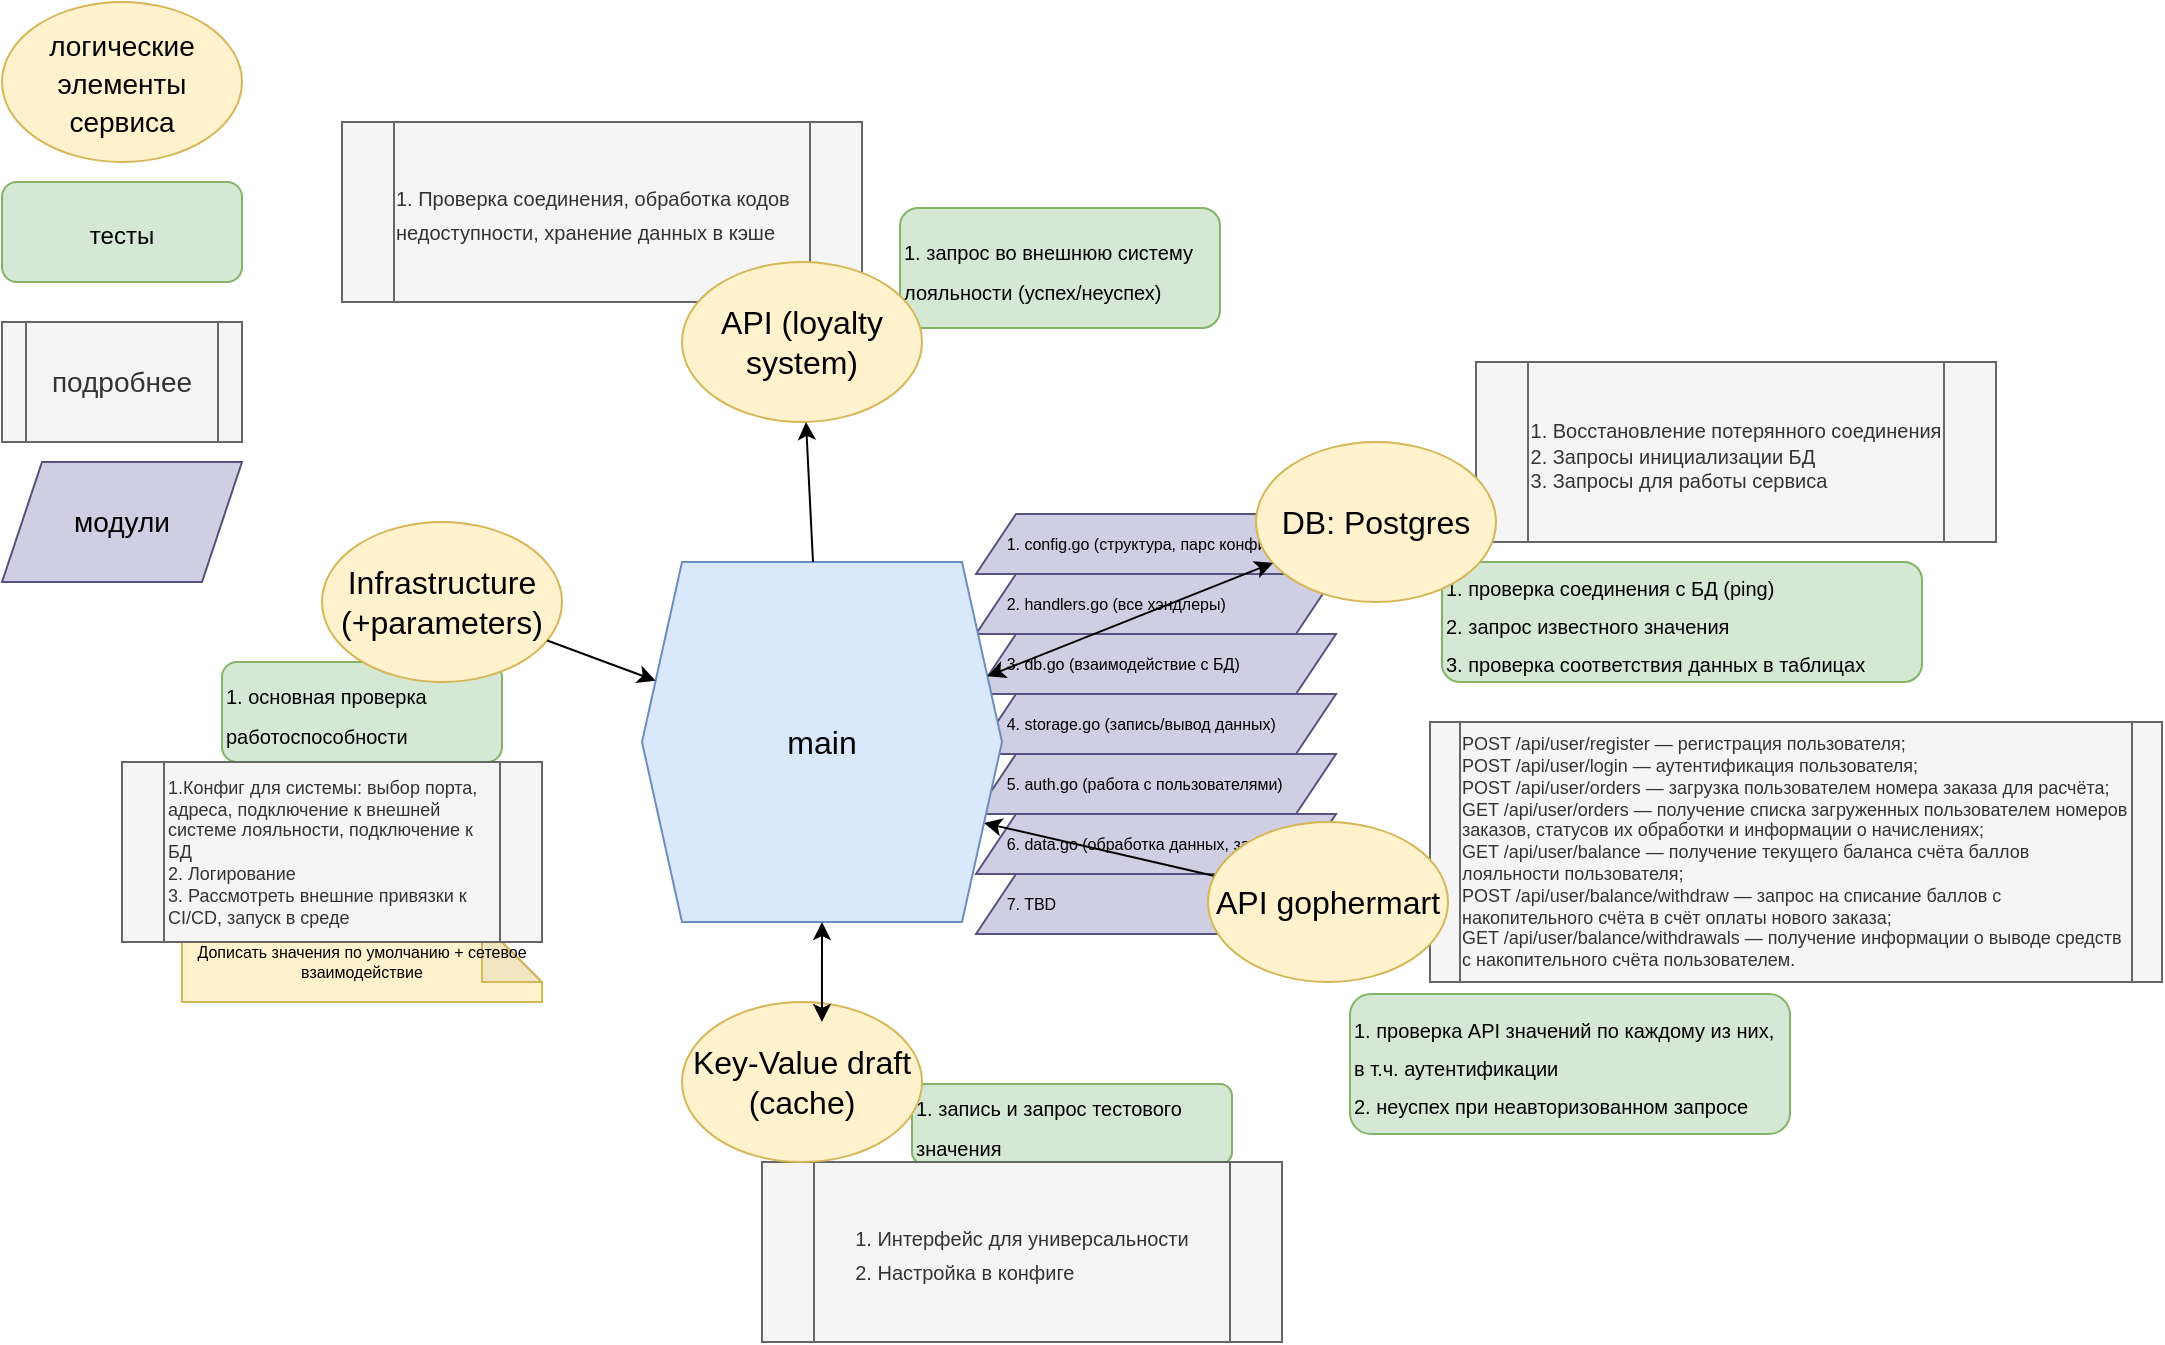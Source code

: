 <mxfile version="20.2.3" type="device"><diagram name="Page-1" id="74b105a0-9070-1c63-61bc-23e55f88626e"><mxGraphModel dx="941" dy="736" grid="1" gridSize="10" guides="1" tooltips="1" connect="1" arrows="1" fold="1" page="1" pageScale="1.5" pageWidth="1169" pageHeight="826" background="none" math="0" shadow="0"><root><mxCell id="0" style=";html=1;"/><mxCell id="1Uh9oEWJJQzyeC-QG3Ev-37" value="modules" parent="0"/><mxCell id="1Uh9oEWJJQzyeC-QG3Ev-38" value="&lt;font style=&quot;font-size: 14px;&quot;&gt;модули&lt;/font&gt;" style="shape=parallelogram;perimeter=parallelogramPerimeter;whiteSpace=wrap;html=1;fixedSize=1;rounded=0;sketch=0;fontSize=9;fillColor=#d0cee2;gradientDirection=east;strokeColor=#56517e;" vertex="1" parent="1Uh9oEWJJQzyeC-QG3Ev-37"><mxGeometry x="10" y="260" width="120" height="60" as="geometry"/></mxCell><mxCell id="1Uh9oEWJJQzyeC-QG3Ev-39" value="&lt;font style=&quot;font-size: 8px;&quot;&gt;&amp;nbsp; &amp;nbsp; &amp;nbsp; 1. config.go (структура, парс конфига)&lt;/font&gt;" style="shape=parallelogram;perimeter=parallelogramPerimeter;whiteSpace=wrap;html=1;fixedSize=1;rounded=0;sketch=0;fontSize=9;fillColor=#d0cee2;gradientDirection=east;strokeColor=#56517e;align=left;" vertex="1" parent="1Uh9oEWJJQzyeC-QG3Ev-37"><mxGeometry x="497" y="286" width="180" height="30" as="geometry"/></mxCell><mxCell id="1Uh9oEWJJQzyeC-QG3Ev-41" value="Дописать значения по умолчанию + сетевое взаимодействие" style="shape=note;whiteSpace=wrap;html=1;backgroundOutline=1;darkOpacity=0.05;rounded=0;sketch=0;fontSize=8;fillColor=#fff2cc;gradientDirection=east;strokeColor=#d6b656;" vertex="1" parent="1Uh9oEWJJQzyeC-QG3Ev-37"><mxGeometry x="100" y="490" width="180" height="40" as="geometry"/></mxCell><mxCell id="1Uh9oEWJJQzyeC-QG3Ev-42" value="&lt;font style=&quot;font-size: 8px;&quot;&gt;&amp;nbsp; &amp;nbsp; &amp;nbsp; 2. handlers.go (все хэндлеры)&lt;/font&gt;" style="shape=parallelogram;perimeter=parallelogramPerimeter;whiteSpace=wrap;html=1;fixedSize=1;rounded=0;sketch=0;fontSize=9;fillColor=#d0cee2;gradientDirection=east;strokeColor=#56517e;align=left;" vertex="1" parent="1Uh9oEWJJQzyeC-QG3Ev-37"><mxGeometry x="497" y="316" width="180" height="30" as="geometry"/></mxCell><mxCell id="1Uh9oEWJJQzyeC-QG3Ev-43" value="&lt;font style=&quot;font-size: 8px;&quot;&gt;&amp;nbsp; &amp;nbsp; &amp;nbsp; 3. db.go (взаимодействие с БД)&lt;/font&gt;" style="shape=parallelogram;perimeter=parallelogramPerimeter;whiteSpace=wrap;html=1;fixedSize=1;rounded=0;sketch=0;fontSize=9;fillColor=#d0cee2;gradientDirection=east;strokeColor=#56517e;align=left;" vertex="1" parent="1Uh9oEWJJQzyeC-QG3Ev-37"><mxGeometry x="497" y="346" width="180" height="30" as="geometry"/></mxCell><mxCell id="1Uh9oEWJJQzyeC-QG3Ev-48" value="&lt;font style=&quot;font-size: 8px;&quot;&gt;&amp;nbsp; &amp;nbsp; &amp;nbsp; 5. auth.go (работа с пользователями)&lt;/font&gt;" style="shape=parallelogram;perimeter=parallelogramPerimeter;whiteSpace=wrap;html=1;fixedSize=1;rounded=0;sketch=0;fontSize=9;fillColor=#d0cee2;gradientDirection=east;strokeColor=#56517e;align=left;" vertex="1" parent="1Uh9oEWJJQzyeC-QG3Ev-37"><mxGeometry x="497" y="406" width="180" height="30" as="geometry"/></mxCell><mxCell id="1Uh9oEWJJQzyeC-QG3Ev-49" value="&lt;font style=&quot;font-size: 8px;&quot;&gt;&amp;nbsp; &amp;nbsp; &amp;nbsp; 6. data.go (обработка данных, заказов)&lt;/font&gt;" style="shape=parallelogram;perimeter=parallelogramPerimeter;whiteSpace=wrap;html=1;fixedSize=1;rounded=0;sketch=0;fontSize=9;fillColor=#d0cee2;gradientDirection=east;strokeColor=#56517e;align=left;" vertex="1" parent="1Uh9oEWJJQzyeC-QG3Ev-37"><mxGeometry x="497" y="436" width="180" height="30" as="geometry"/></mxCell><mxCell id="1Uh9oEWJJQzyeC-QG3Ev-50" value="&lt;font style=&quot;font-size: 8px;&quot;&gt;&amp;nbsp; &amp;nbsp; &amp;nbsp; 7. TBD&lt;/font&gt;" style="shape=parallelogram;perimeter=parallelogramPerimeter;whiteSpace=wrap;html=1;fixedSize=1;rounded=0;sketch=0;fontSize=9;fillColor=#d0cee2;gradientDirection=east;strokeColor=#56517e;align=left;" vertex="1" parent="1Uh9oEWJJQzyeC-QG3Ev-37"><mxGeometry x="497" y="466" width="180" height="30" as="geometry"/></mxCell><mxCell id="1Uh9oEWJJQzyeC-QG3Ev-51" value="&lt;font style=&quot;font-size: 8px;&quot;&gt;&amp;nbsp; &amp;nbsp; &amp;nbsp; 4. storage.go (запись/вывод данных)&lt;/font&gt;" style="shape=parallelogram;perimeter=parallelogramPerimeter;whiteSpace=wrap;html=1;fixedSize=1;rounded=0;sketch=0;fontSize=9;fillColor=#d0cee2;gradientDirection=east;strokeColor=#56517e;align=left;" vertex="1" parent="1Uh9oEWJJQzyeC-QG3Ev-37"><mxGeometry x="497" y="376" width="180" height="30" as="geometry"/></mxCell><mxCell id="1Uh9oEWJJQzyeC-QG3Ev-52" value="" style="endArrow=classic;html=1;rounded=0;fontSize=8;entryX=1;entryY=0.75;entryDx=0;entryDy=0;" edge="1" parent="1Uh9oEWJJQzyeC-QG3Ev-37" source="1Uh9oEWJJQzyeC-QG3Ev-8" target="1Uh9oEWJJQzyeC-QG3Ev-1"><mxGeometry width="50" height="50" relative="1" as="geometry"><mxPoint x="470" y="450" as="sourcePoint"/><mxPoint x="520" y="400" as="targetPoint"/></mxGeometry></mxCell><mxCell id="1Uh9oEWJJQzyeC-QG3Ev-18" value="tests" parent="0"/><mxCell id="1Uh9oEWJJQzyeC-QG3Ev-20" value="&lt;span style=&quot;font-size: 10px; line-height: 0.8;&quot;&gt;1. запрос во внешнюю систему лояльности (успех/неуспех)&lt;/span&gt;" style="rounded=1;whiteSpace=wrap;html=1;fontSize=16;fillColor=#d5e8d4;align=left;strokeColor=#82b366;" vertex="1" parent="1Uh9oEWJJQzyeC-QG3Ev-18"><mxGeometry x="459" y="133" width="160" height="60" as="geometry"/></mxCell><mxCell id="1Uh9oEWJJQzyeC-QG3Ev-22" value="&lt;span style=&quot;line-height: 0.8;&quot;&gt;&lt;font style=&quot;font-size: 12px;&quot;&gt;тесты&lt;/font&gt;&lt;/span&gt;" style="rounded=1;whiteSpace=wrap;html=1;fontSize=16;fillColor=#d5e8d4;align=center;strokeColor=#82b366;" vertex="1" parent="1Uh9oEWJJQzyeC-QG3Ev-18"><mxGeometry x="10" y="120" width="120" height="50" as="geometry"/></mxCell><mxCell id="1Uh9oEWJJQzyeC-QG3Ev-23" value="&lt;font style=&quot;font-size: 14px;&quot;&gt;логические элементы сервиса&lt;/font&gt;" style="ellipse;whiteSpace=wrap;html=1;fontSize=16;fillColor=#fff2cc;strokeColor=#d6b656;" vertex="1" parent="1Uh9oEWJJQzyeC-QG3Ev-18"><mxGeometry x="10" y="30" width="120" height="80" as="geometry"/></mxCell><mxCell id="1Uh9oEWJJQzyeC-QG3Ev-25" value="&lt;span style=&quot;font-size: 10px; line-height: 0.8;&quot;&gt;1. проверка соединения с БД (ping)&lt;br&gt;2. запрос известного значения&lt;br&gt;3. проверка соответствия данных в таблицах&lt;br&gt;&lt;/span&gt;" style="rounded=1;whiteSpace=wrap;html=1;fontSize=16;fillColor=#d5e8d4;align=left;strokeColor=#82b366;" vertex="1" parent="1Uh9oEWJJQzyeC-QG3Ev-18"><mxGeometry x="730" y="310" width="240" height="60" as="geometry"/></mxCell><mxCell id="1Uh9oEWJJQzyeC-QG3Ev-26" value="&lt;span style=&quot;font-size: 10px;&quot;&gt;1. проверка API значений по каждому из них, в т.ч. аутентификации&lt;br&gt;2. неуспех при неавторизованном запросе&lt;/span&gt;" style="rounded=1;whiteSpace=wrap;html=1;fontSize=16;fillColor=#d5e8d4;align=left;strokeColor=#82b366;" vertex="1" parent="1Uh9oEWJJQzyeC-QG3Ev-18"><mxGeometry x="684" y="526" width="220" height="70" as="geometry"/></mxCell><mxCell id="1Uh9oEWJJQzyeC-QG3Ev-27" value="&lt;span style=&quot;font-size: 10px;&quot;&gt;1. запись и запрос тестового значения&lt;/span&gt;" style="rounded=1;whiteSpace=wrap;html=1;fontSize=16;fillColor=#d5e8d4;align=left;strokeColor=#82b366;" vertex="1" parent="1Uh9oEWJJQzyeC-QG3Ev-18"><mxGeometry x="465" y="571" width="160" height="40" as="geometry"/></mxCell><mxCell id="1Uh9oEWJJQzyeC-QG3Ev-28" value="&lt;span style=&quot;font-size: 10px;&quot;&gt;1. основная проверка работоспособности&lt;/span&gt;" style="rounded=1;whiteSpace=wrap;html=1;fontSize=16;fillColor=#d5e8d4;align=left;strokeColor=#82b366;" vertex="1" parent="1Uh9oEWJJQzyeC-QG3Ev-18"><mxGeometry x="120" y="360" width="140" height="50" as="geometry"/></mxCell><mxCell id="1Uh9oEWJJQzyeC-QG3Ev-30" value="подробнее" style="shape=process;whiteSpace=wrap;html=1;backgroundOutline=1;rounded=0;sketch=0;fontSize=14;fillColor=#f5f5f5;gradientDirection=east;strokeColor=#666666;fontColor=#333333;" vertex="1" parent="1Uh9oEWJJQzyeC-QG3Ev-18"><mxGeometry x="10" y="190" width="120" height="60" as="geometry"/></mxCell><mxCell id="1Uh9oEWJJQzyeC-QG3Ev-31" value="more" parent="0"/><mxCell id="1Uh9oEWJJQzyeC-QG3Ev-32" value="&lt;div style=&quot;text-align: left;&quot;&gt;&lt;span style=&quot;font-size: 10px; background-color: initial;&quot;&gt;1. Восстановление потерянного соединения&lt;/span&gt;&lt;/div&gt;&lt;font style=&quot;font-size: 10px;&quot;&gt;&lt;div style=&quot;text-align: left;&quot;&gt;&lt;span style=&quot;background-color: initial;&quot;&gt;2. Запросы инициализации БД&lt;/span&gt;&lt;/div&gt;&lt;div style=&quot;text-align: left;&quot;&gt;&lt;span style=&quot;background-color: initial;&quot;&gt;3. Запросы для работы сервиса&lt;/span&gt;&lt;/div&gt;&lt;/font&gt;" style="shape=process;whiteSpace=wrap;html=1;backgroundOutline=1;rounded=0;sketch=0;fontSize=14;fillColor=#f5f5f5;gradientDirection=east;strokeColor=#666666;fontColor=#333333;" vertex="1" parent="1Uh9oEWJJQzyeC-QG3Ev-31"><mxGeometry x="747" y="210" width="260" height="90" as="geometry"/></mxCell><mxCell id="1Uh9oEWJJQzyeC-QG3Ev-33" value="&lt;div style=&quot;text-align: left; font-size: 9px;&quot;&gt;&lt;div&gt;POST /api/user/register — регистрация пользователя;&lt;/div&gt;&lt;div&gt;POST /api/user/login — аутентификация пользователя;&lt;/div&gt;&lt;div&gt;POST /api/user/orders — загрузка пользователем номера заказа для расчёта;&lt;/div&gt;&lt;div&gt;GET /api/user/orders — получение списка загруженных пользователем номеров заказов, статусов их обработки и информации о начислениях;&lt;/div&gt;&lt;div&gt;GET /api/user/balance — получение текущего баланса счёта баллов лояльности пользователя;&lt;/div&gt;&lt;div&gt;POST /api/user/balance/withdraw — запрос на списание баллов с накопительного счёта в счёт оплаты нового заказа;&lt;/div&gt;&lt;div&gt;GET /api/user/balance/withdrawals&amp;nbsp;&lt;span style=&quot;background-color: initial;&quot;&gt;—&lt;/span&gt;&lt;span style=&quot;background-color: initial;&quot;&gt;&amp;nbsp;&lt;/span&gt;&lt;span style=&quot;background-color: initial;&quot;&gt;получение информации о выводе средств с накопительного счёта пользователем.&lt;/span&gt;&lt;/div&gt;&lt;/div&gt;" style="shape=process;whiteSpace=wrap;html=1;backgroundOutline=1;rounded=0;sketch=0;fontSize=14;fillColor=#f5f5f5;gradientDirection=east;strokeColor=#666666;fontColor=#333333;size=0.041;" vertex="1" parent="1Uh9oEWJJQzyeC-QG3Ev-31"><mxGeometry x="724" y="390" width="366" height="130" as="geometry"/></mxCell><mxCell id="1Uh9oEWJJQzyeC-QG3Ev-34" value="&lt;div style=&quot;text-align: left;&quot;&gt;&lt;span style=&quot;font-size: 10px;&quot;&gt;1. Интерфейс для универсальности&lt;/span&gt;&lt;/div&gt;&lt;div style=&quot;text-align: left;&quot;&gt;&lt;span style=&quot;font-size: 10px;&quot;&gt;2. Настройка в конфиге&lt;/span&gt;&lt;/div&gt;" style="shape=process;whiteSpace=wrap;html=1;backgroundOutline=1;rounded=0;sketch=0;fontSize=14;fillColor=#f5f5f5;gradientDirection=east;strokeColor=#666666;fontColor=#333333;" vertex="1" parent="1Uh9oEWJJQzyeC-QG3Ev-31"><mxGeometry x="390" y="610" width="260" height="90" as="geometry"/></mxCell><mxCell id="1Uh9oEWJJQzyeC-QG3Ev-35" value="&lt;div style=&quot;text-align: left;&quot;&gt;&lt;span style=&quot;font-size: 10px;&quot;&gt;1. Проверка соединения, обработка кодов недоступности, хранение данных в кэше&lt;/span&gt;&lt;/div&gt;" style="shape=process;whiteSpace=wrap;html=1;backgroundOutline=1;rounded=0;sketch=0;fontSize=14;fillColor=#f5f5f5;gradientDirection=east;strokeColor=#666666;fontColor=#333333;" vertex="1" parent="1Uh9oEWJJQzyeC-QG3Ev-31"><mxGeometry x="180" y="90" width="260" height="90" as="geometry"/></mxCell><mxCell id="1Uh9oEWJJQzyeC-QG3Ev-36" value="&lt;div style=&quot;font-size: 9px;&quot;&gt;&lt;div&gt;1.Конфиг для системы: выбор порта, адреса, подключение к внешней системе лояльности, подключение к БД&lt;/div&gt;&lt;div&gt;2. Логирование&lt;/div&gt;&lt;div&gt;3. Рассмотреть внешние привязки к CI/CD, запуск в среде&lt;/div&gt;&lt;/div&gt;" style="shape=process;whiteSpace=wrap;html=1;backgroundOutline=1;rounded=0;sketch=0;fontSize=14;fillColor=#f5f5f5;gradientDirection=east;strokeColor=#666666;fontColor=#333333;align=left;" vertex="1" parent="1Uh9oEWJJQzyeC-QG3Ev-31"><mxGeometry x="70" y="410" width="210" height="90" as="geometry"/></mxCell><mxCell id="1" value="main" style=";html=1;" parent="0"/><mxCell id="1Uh9oEWJJQzyeC-QG3Ev-1" value="&lt;font style=&quot;font-size: 16px;&quot;&gt;main&lt;/font&gt;" style="shape=hexagon;perimeter=hexagonPerimeter2;whiteSpace=wrap;html=1;fixedSize=1;gradientDirection=east;fillColor=#dae8fc;rounded=0;sketch=0;strokeColor=#6c8ebf;" vertex="1" parent="1"><mxGeometry x="330" y="310" width="180" height="180" as="geometry"/></mxCell><mxCell id="1Uh9oEWJJQzyeC-QG3Ev-2" value="&lt;font style=&quot;font-size: 16px;&quot;&gt;DB: Postgres&lt;/font&gt;" style="ellipse;whiteSpace=wrap;html=1;fillColor=#fff2cc;strokeColor=#d6b656;" vertex="1" parent="1"><mxGeometry x="637" y="250" width="120" height="80" as="geometry"/></mxCell><mxCell id="1Uh9oEWJJQzyeC-QG3Ev-5" value="" style="endArrow=classic;startArrow=classic;html=1;rounded=0;fontSize=16;" edge="1" parent="1" source="1Uh9oEWJJQzyeC-QG3Ev-1" target="1Uh9oEWJJQzyeC-QG3Ev-2"><mxGeometry width="50" height="50" relative="1" as="geometry"><mxPoint x="360" y="370" as="sourcePoint"/><mxPoint x="410" y="320" as="targetPoint"/></mxGeometry></mxCell><mxCell id="1Uh9oEWJJQzyeC-QG3Ev-6" value="Key-Value draft (cache)" style="ellipse;whiteSpace=wrap;html=1;fontSize=16;fillColor=#fff2cc;strokeColor=#d6b656;" vertex="1" parent="1"><mxGeometry x="350" y="530" width="120" height="80" as="geometry"/></mxCell><mxCell id="1Uh9oEWJJQzyeC-QG3Ev-7" value="" style="endArrow=classic;startArrow=classic;html=1;rounded=0;fontSize=16;entryX=0.5;entryY=1;entryDx=0;entryDy=0;exitX=0.583;exitY=0.125;exitDx=0;exitDy=0;exitPerimeter=0;" edge="1" parent="1" source="1Uh9oEWJJQzyeC-QG3Ev-6" target="1Uh9oEWJJQzyeC-QG3Ev-1"><mxGeometry width="50" height="50" relative="1" as="geometry"><mxPoint x="310" y="530" as="sourcePoint"/><mxPoint x="360" y="480" as="targetPoint"/></mxGeometry></mxCell><mxCell id="1Uh9oEWJJQzyeC-QG3Ev-8" value="API gophermart" style="ellipse;whiteSpace=wrap;html=1;fontSize=16;fillColor=#fff2cc;strokeColor=#d6b656;" vertex="1" parent="1"><mxGeometry x="613" y="440" width="120" height="80" as="geometry"/></mxCell><mxCell id="1Uh9oEWJJQzyeC-QG3Ev-11" value="Infrastructure&lt;br&gt;(+parameters)" style="ellipse;whiteSpace=wrap;html=1;fontSize=16;fillColor=#fff2cc;strokeColor=#d6b656;" vertex="1" parent="1"><mxGeometry x="170" y="290" width="120" height="80" as="geometry"/></mxCell><mxCell id="1Uh9oEWJJQzyeC-QG3Ev-12" value="" style="endArrow=classic;html=1;rounded=0;fontSize=16;" edge="1" parent="1" source="1Uh9oEWJJQzyeC-QG3Ev-11" target="1Uh9oEWJJQzyeC-QG3Ev-1"><mxGeometry width="50" height="50" relative="1" as="geometry"><mxPoint x="360" y="350" as="sourcePoint"/><mxPoint x="410" y="300" as="targetPoint"/></mxGeometry></mxCell><mxCell id="1Uh9oEWJJQzyeC-QG3Ev-13" value="API (loyalty system)" style="ellipse;whiteSpace=wrap;html=1;fontSize=16;fillColor=#fff2cc;strokeColor=#d6b656;" vertex="1" parent="1"><mxGeometry x="350" y="160" width="120" height="80" as="geometry"/></mxCell><mxCell id="1Uh9oEWJJQzyeC-QG3Ev-14" value="" style="endArrow=classic;html=1;rounded=0;fontSize=16;" edge="1" parent="1" source="1Uh9oEWJJQzyeC-QG3Ev-1" target="1Uh9oEWJJQzyeC-QG3Ev-13"><mxGeometry width="50" height="50" relative="1" as="geometry"><mxPoint x="360" y="350" as="sourcePoint"/><mxPoint x="410" y="300" as="targetPoint"/></mxGeometry></mxCell></root></mxGraphModel></diagram></mxfile>